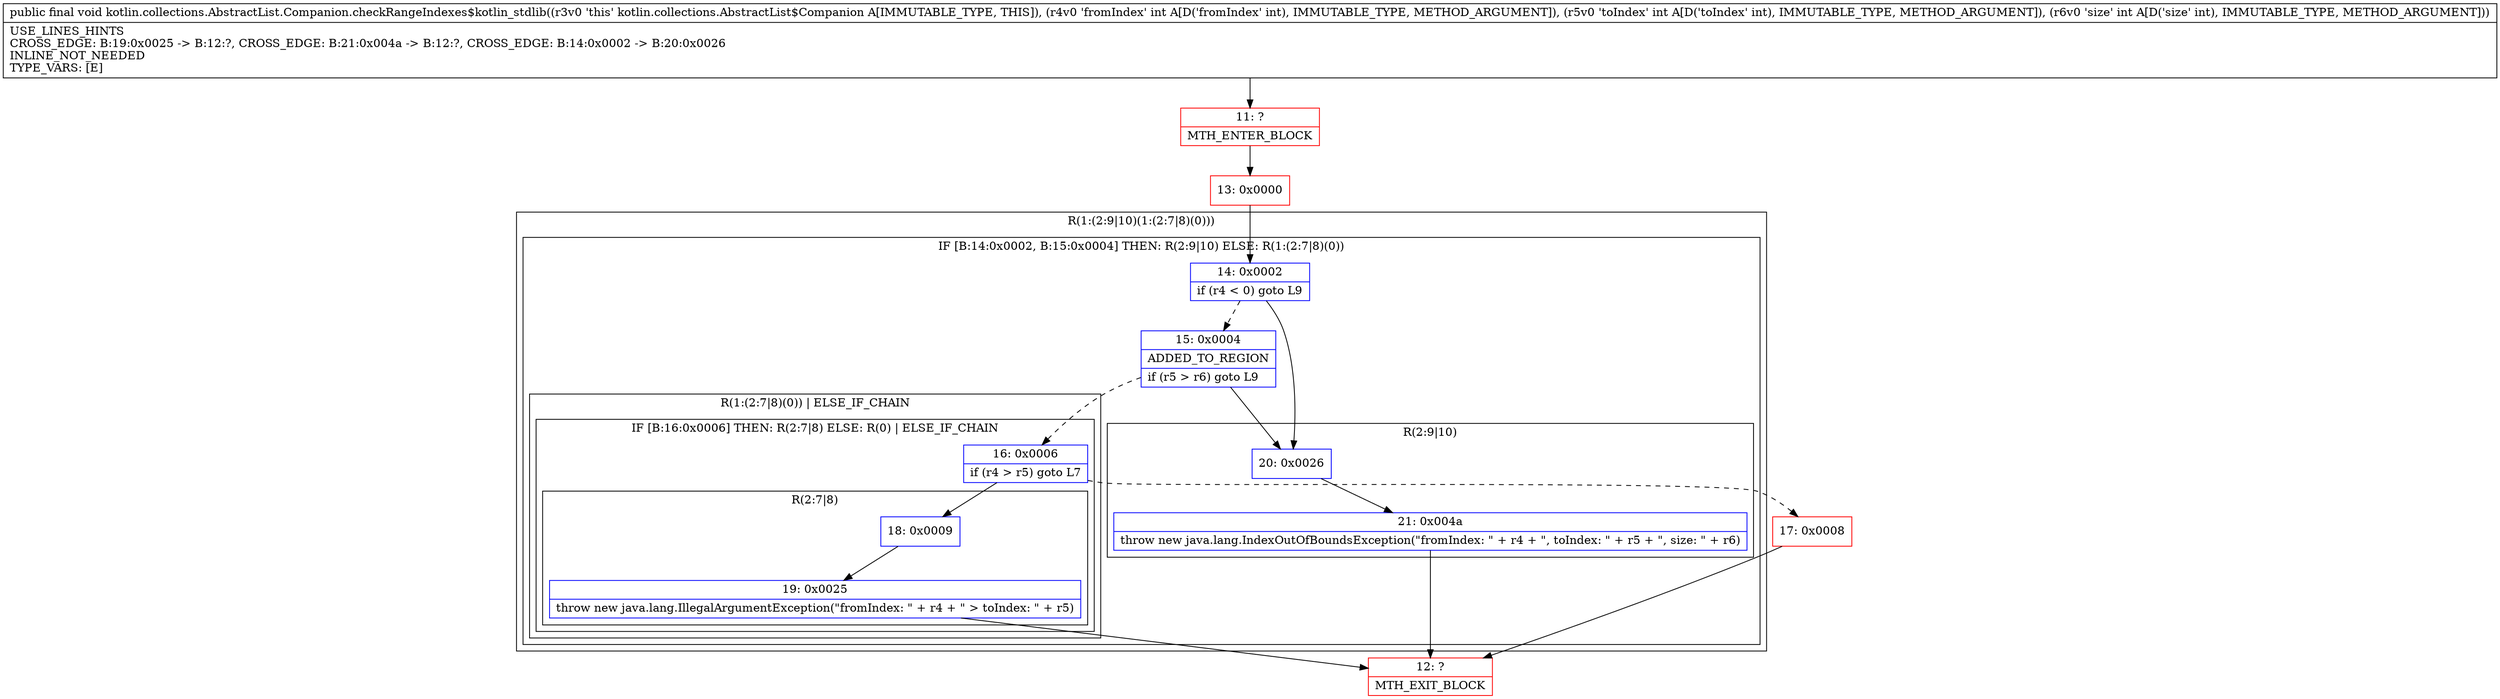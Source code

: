 digraph "CFG forkotlin.collections.AbstractList.Companion.checkRangeIndexes$kotlin_stdlib(III)V" {
subgraph cluster_Region_1916227066 {
label = "R(1:(2:9|10)(1:(2:7|8)(0)))";
node [shape=record,color=blue];
subgraph cluster_IfRegion_1554193566 {
label = "IF [B:14:0x0002, B:15:0x0004] THEN: R(2:9|10) ELSE: R(1:(2:7|8)(0))";
node [shape=record,color=blue];
Node_14 [shape=record,label="{14\:\ 0x0002|if (r4 \< 0) goto L9\l}"];
Node_15 [shape=record,label="{15\:\ 0x0004|ADDED_TO_REGION\l|if (r5 \> r6) goto L9\l}"];
subgraph cluster_Region_1437923779 {
label = "R(2:9|10)";
node [shape=record,color=blue];
Node_20 [shape=record,label="{20\:\ 0x0026}"];
Node_21 [shape=record,label="{21\:\ 0x004a|throw new java.lang.IndexOutOfBoundsException(\"fromIndex: \" + r4 + \", toIndex: \" + r5 + \", size: \" + r6)\l}"];
}
subgraph cluster_Region_1776206735 {
label = "R(1:(2:7|8)(0)) | ELSE_IF_CHAIN\l";
node [shape=record,color=blue];
subgraph cluster_IfRegion_558767059 {
label = "IF [B:16:0x0006] THEN: R(2:7|8) ELSE: R(0) | ELSE_IF_CHAIN\l";
node [shape=record,color=blue];
Node_16 [shape=record,label="{16\:\ 0x0006|if (r4 \> r5) goto L7\l}"];
subgraph cluster_Region_1707979912 {
label = "R(2:7|8)";
node [shape=record,color=blue];
Node_18 [shape=record,label="{18\:\ 0x0009}"];
Node_19 [shape=record,label="{19\:\ 0x0025|throw new java.lang.IllegalArgumentException(\"fromIndex: \" + r4 + \" \> toIndex: \" + r5)\l}"];
}
subgraph cluster_Region_390411027 {
label = "R(0)";
node [shape=record,color=blue];
}
}
}
}
}
Node_11 [shape=record,color=red,label="{11\:\ ?|MTH_ENTER_BLOCK\l}"];
Node_13 [shape=record,color=red,label="{13\:\ 0x0000}"];
Node_17 [shape=record,color=red,label="{17\:\ 0x0008}"];
Node_12 [shape=record,color=red,label="{12\:\ ?|MTH_EXIT_BLOCK\l}"];
MethodNode[shape=record,label="{public final void kotlin.collections.AbstractList.Companion.checkRangeIndexes$kotlin_stdlib((r3v0 'this' kotlin.collections.AbstractList$Companion A[IMMUTABLE_TYPE, THIS]), (r4v0 'fromIndex' int A[D('fromIndex' int), IMMUTABLE_TYPE, METHOD_ARGUMENT]), (r5v0 'toIndex' int A[D('toIndex' int), IMMUTABLE_TYPE, METHOD_ARGUMENT]), (r6v0 'size' int A[D('size' int), IMMUTABLE_TYPE, METHOD_ARGUMENT]))  | USE_LINES_HINTS\lCROSS_EDGE: B:19:0x0025 \-\> B:12:?, CROSS_EDGE: B:21:0x004a \-\> B:12:?, CROSS_EDGE: B:14:0x0002 \-\> B:20:0x0026\lINLINE_NOT_NEEDED\lTYPE_VARS: [E]\l}"];
MethodNode -> Node_11;Node_14 -> Node_15[style=dashed];
Node_14 -> Node_20;
Node_15 -> Node_16[style=dashed];
Node_15 -> Node_20;
Node_20 -> Node_21;
Node_21 -> Node_12;
Node_16 -> Node_17[style=dashed];
Node_16 -> Node_18;
Node_18 -> Node_19;
Node_19 -> Node_12;
Node_11 -> Node_13;
Node_13 -> Node_14;
Node_17 -> Node_12;
}

